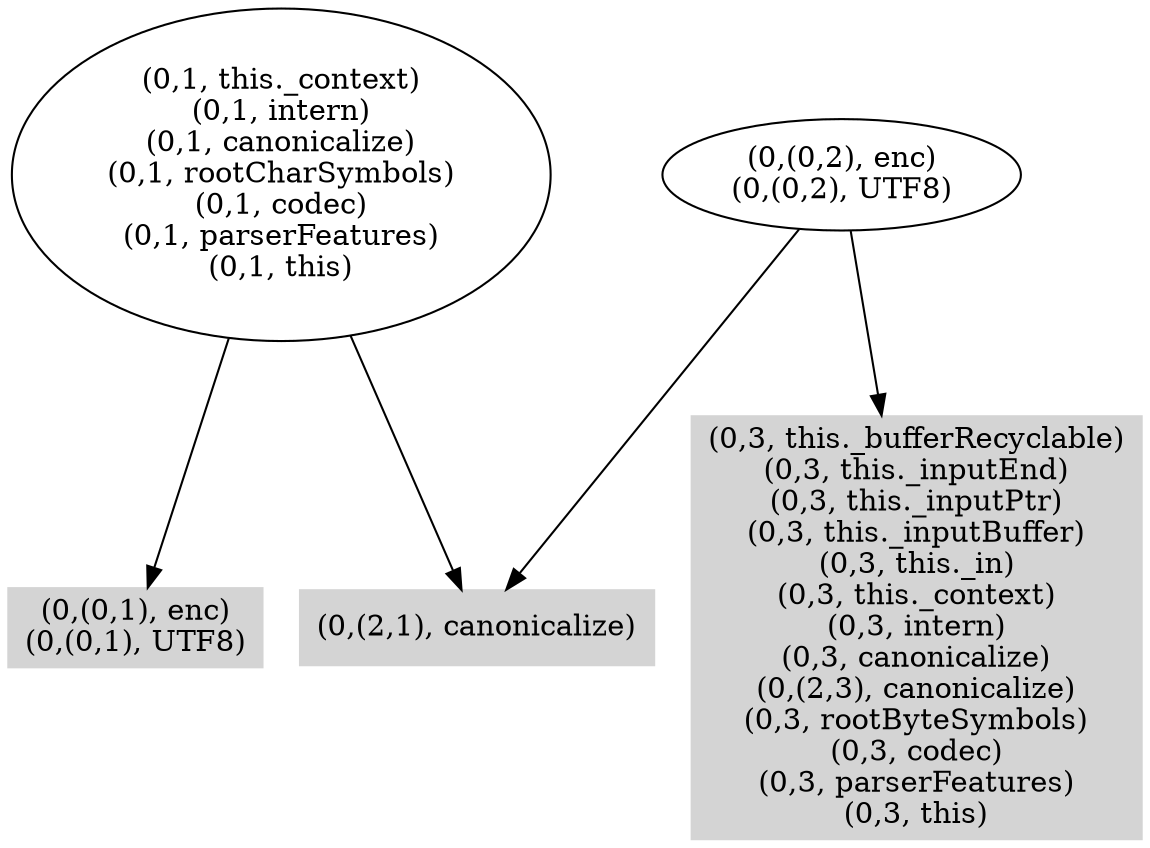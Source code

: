 digraph { 
39 [shape=box,style=filled,color=".0 .0 .83",label="(0,(2,1), canonicalize)"];
40 [shape=box,style=filled,color=".0 .0 .83",label="(0,(0,1), enc)\n(0,(0,1), UTF8)"];
41 [label="(0,1, this._context)\n(0,1, intern)\n(0,1, canonicalize)\n(0,1, rootCharSymbols)\n(0,1, codec)\n(0,1, parserFeatures)\n(0,1, this)"];
42 [shape=box,style=filled,color=".0 .0 .83",label="(0,3, this._bufferRecyclable)\n(0,3, this._inputEnd)\n(0,3, this._inputPtr)\n(0,3, this._inputBuffer)\n(0,3, this._in)\n(0,3, this._context)\n(0,3, intern)\n(0,3, canonicalize)\n(0,(2,3), canonicalize)\n(0,3, rootByteSymbols)\n(0,3, codec)\n(0,3, parserFeatures)\n(0,3, this)"];
43 [label="(0,(0,2), enc)\n(0,(0,2), UTF8)"];
41 -> 39;
41 -> 40;
43 -> 39;
43 -> 42;
}